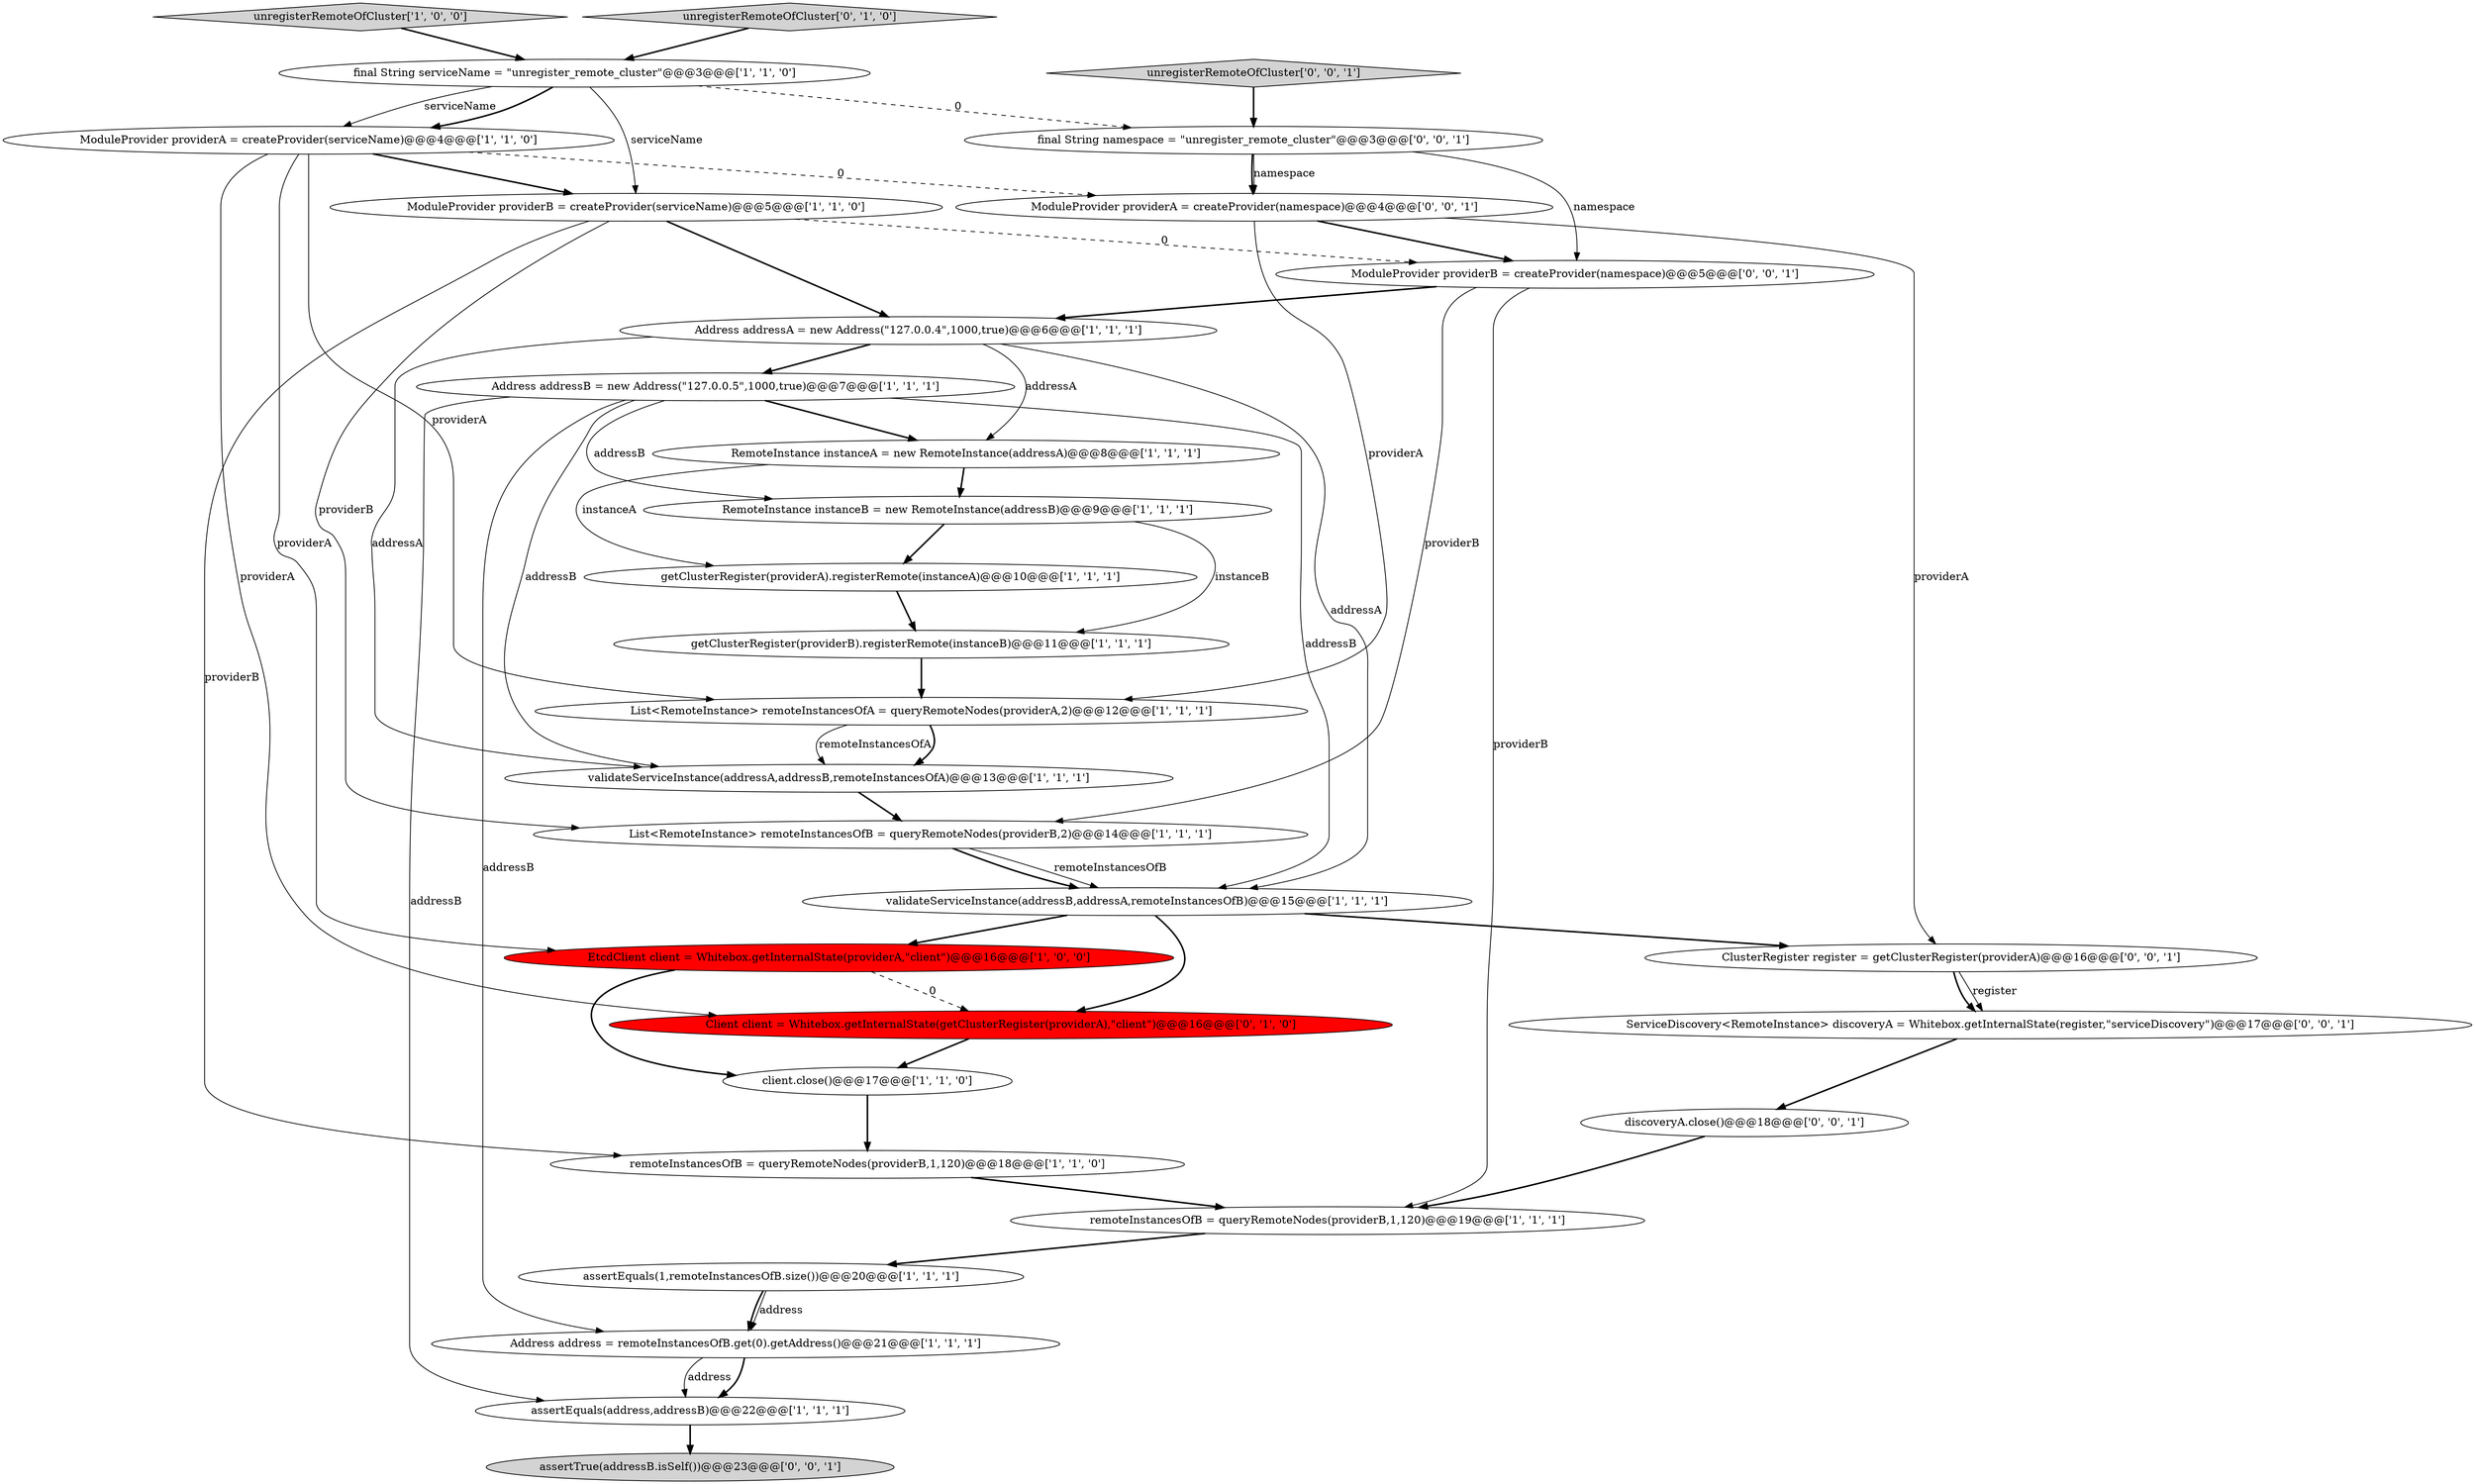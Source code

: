 digraph {
6 [style = filled, label = "client.close()@@@17@@@['1', '1', '0']", fillcolor = white, shape = ellipse image = "AAA0AAABBB1BBB"];
1 [style = filled, label = "getClusterRegister(providerB).registerRemote(instanceB)@@@11@@@['1', '1', '1']", fillcolor = white, shape = ellipse image = "AAA0AAABBB1BBB"];
13 [style = filled, label = "assertEquals(address,addressB)@@@22@@@['1', '1', '1']", fillcolor = white, shape = ellipse image = "AAA0AAABBB1BBB"];
4 [style = filled, label = "validateServiceInstance(addressB,addressA,remoteInstancesOfB)@@@15@@@['1', '1', '1']", fillcolor = white, shape = ellipse image = "AAA0AAABBB1BBB"];
8 [style = filled, label = "unregisterRemoteOfCluster['1', '0', '0']", fillcolor = lightgray, shape = diamond image = "AAA0AAABBB1BBB"];
0 [style = filled, label = "getClusterRegister(providerA).registerRemote(instanceA)@@@10@@@['1', '1', '1']", fillcolor = white, shape = ellipse image = "AAA0AAABBB1BBB"];
2 [style = filled, label = "Address addressA = new Address(\"127.0.0.4\",1000,true)@@@6@@@['1', '1', '1']", fillcolor = white, shape = ellipse image = "AAA0AAABBB1BBB"];
23 [style = filled, label = "ModuleProvider providerB = createProvider(namespace)@@@5@@@['0', '0', '1']", fillcolor = white, shape = ellipse image = "AAA0AAABBB3BBB"];
3 [style = filled, label = "remoteInstancesOfB = queryRemoteNodes(providerB,1,120)@@@18@@@['1', '1', '0']", fillcolor = white, shape = ellipse image = "AAA0AAABBB1BBB"];
18 [style = filled, label = "RemoteInstance instanceB = new RemoteInstance(addressB)@@@9@@@['1', '1', '1']", fillcolor = white, shape = ellipse image = "AAA0AAABBB1BBB"];
7 [style = filled, label = "validateServiceInstance(addressA,addressB,remoteInstancesOfA)@@@13@@@['1', '1', '1']", fillcolor = white, shape = ellipse image = "AAA0AAABBB1BBB"];
19 [style = filled, label = "List<RemoteInstance> remoteInstancesOfA = queryRemoteNodes(providerA,2)@@@12@@@['1', '1', '1']", fillcolor = white, shape = ellipse image = "AAA0AAABBB1BBB"];
9 [style = filled, label = "assertEquals(1,remoteInstancesOfB.size())@@@20@@@['1', '1', '1']", fillcolor = white, shape = ellipse image = "AAA0AAABBB1BBB"];
26 [style = filled, label = "ServiceDiscovery<RemoteInstance> discoveryA = Whitebox.getInternalState(register,\"serviceDiscovery\")@@@17@@@['0', '0', '1']", fillcolor = white, shape = ellipse image = "AAA0AAABBB3BBB"];
20 [style = filled, label = "Address addressB = new Address(\"127.0.0.5\",1000,true)@@@7@@@['1', '1', '1']", fillcolor = white, shape = ellipse image = "AAA0AAABBB1BBB"];
25 [style = filled, label = "assertTrue(addressB.isSelf())@@@23@@@['0', '0', '1']", fillcolor = lightgray, shape = ellipse image = "AAA0AAABBB3BBB"];
22 [style = filled, label = "unregisterRemoteOfCluster['0', '1', '0']", fillcolor = lightgray, shape = diamond image = "AAA0AAABBB2BBB"];
28 [style = filled, label = "ClusterRegister register = getClusterRegister(providerA)@@@16@@@['0', '0', '1']", fillcolor = white, shape = ellipse image = "AAA0AAABBB3BBB"];
15 [style = filled, label = "remoteInstancesOfB = queryRemoteNodes(providerB,1,120)@@@19@@@['1', '1', '1']", fillcolor = white, shape = ellipse image = "AAA0AAABBB1BBB"];
12 [style = filled, label = "Address address = remoteInstancesOfB.get(0).getAddress()@@@21@@@['1', '1', '1']", fillcolor = white, shape = ellipse image = "AAA0AAABBB1BBB"];
29 [style = filled, label = "ModuleProvider providerA = createProvider(namespace)@@@4@@@['0', '0', '1']", fillcolor = white, shape = ellipse image = "AAA0AAABBB3BBB"];
10 [style = filled, label = "RemoteInstance instanceA = new RemoteInstance(addressA)@@@8@@@['1', '1', '1']", fillcolor = white, shape = ellipse image = "AAA0AAABBB1BBB"];
5 [style = filled, label = "List<RemoteInstance> remoteInstancesOfB = queryRemoteNodes(providerB,2)@@@14@@@['1', '1', '1']", fillcolor = white, shape = ellipse image = "AAA0AAABBB1BBB"];
14 [style = filled, label = "final String serviceName = \"unregister_remote_cluster\"@@@3@@@['1', '1', '0']", fillcolor = white, shape = ellipse image = "AAA0AAABBB1BBB"];
30 [style = filled, label = "unregisterRemoteOfCluster['0', '0', '1']", fillcolor = lightgray, shape = diamond image = "AAA0AAABBB3BBB"];
16 [style = filled, label = "EtcdClient client = Whitebox.getInternalState(providerA,\"client\")@@@16@@@['1', '0', '0']", fillcolor = red, shape = ellipse image = "AAA1AAABBB1BBB"];
27 [style = filled, label = "final String namespace = \"unregister_remote_cluster\"@@@3@@@['0', '0', '1']", fillcolor = white, shape = ellipse image = "AAA0AAABBB3BBB"];
11 [style = filled, label = "ModuleProvider providerA = createProvider(serviceName)@@@4@@@['1', '1', '0']", fillcolor = white, shape = ellipse image = "AAA0AAABBB1BBB"];
24 [style = filled, label = "discoveryA.close()@@@18@@@['0', '0', '1']", fillcolor = white, shape = ellipse image = "AAA0AAABBB3BBB"];
21 [style = filled, label = "Client client = Whitebox.getInternalState(getClusterRegister(providerA),\"client\")@@@16@@@['0', '1', '0']", fillcolor = red, shape = ellipse image = "AAA1AAABBB2BBB"];
17 [style = filled, label = "ModuleProvider providerB = createProvider(serviceName)@@@5@@@['1', '1', '0']", fillcolor = white, shape = ellipse image = "AAA0AAABBB1BBB"];
13->25 [style = bold, label=""];
10->18 [style = bold, label=""];
6->3 [style = bold, label=""];
20->18 [style = solid, label="addressB"];
27->23 [style = solid, label="namespace"];
20->13 [style = solid, label="addressB"];
2->20 [style = bold, label=""];
2->4 [style = solid, label="addressA"];
2->7 [style = solid, label="addressA"];
20->4 [style = solid, label="addressB"];
21->6 [style = bold, label=""];
23->15 [style = solid, label="providerB"];
11->19 [style = solid, label="providerA"];
16->6 [style = bold, label=""];
30->27 [style = bold, label=""];
4->21 [style = bold, label=""];
11->29 [style = dashed, label="0"];
8->14 [style = bold, label=""];
10->0 [style = solid, label="instanceA"];
28->26 [style = bold, label=""];
3->15 [style = bold, label=""];
29->23 [style = bold, label=""];
26->24 [style = bold, label=""];
14->27 [style = dashed, label="0"];
16->21 [style = dashed, label="0"];
17->5 [style = solid, label="providerB"];
17->3 [style = solid, label="providerB"];
18->1 [style = solid, label="instanceB"];
9->12 [style = solid, label="address"];
19->7 [style = solid, label="remoteInstancesOfA"];
4->28 [style = bold, label=""];
20->10 [style = bold, label=""];
14->11 [style = solid, label="serviceName"];
29->19 [style = solid, label="providerA"];
23->5 [style = solid, label="providerB"];
11->21 [style = solid, label="providerA"];
12->13 [style = bold, label=""];
2->10 [style = solid, label="addressA"];
7->5 [style = bold, label=""];
20->7 [style = solid, label="addressB"];
17->2 [style = bold, label=""];
15->9 [style = bold, label=""];
11->16 [style = solid, label="providerA"];
0->1 [style = bold, label=""];
14->17 [style = solid, label="serviceName"];
5->4 [style = bold, label=""];
28->26 [style = solid, label="register"];
11->17 [style = bold, label=""];
29->28 [style = solid, label="providerA"];
9->12 [style = bold, label=""];
27->29 [style = solid, label="namespace"];
5->4 [style = solid, label="remoteInstancesOfB"];
12->13 [style = solid, label="address"];
27->29 [style = bold, label=""];
1->19 [style = bold, label=""];
22->14 [style = bold, label=""];
23->2 [style = bold, label=""];
17->23 [style = dashed, label="0"];
14->11 [style = bold, label=""];
19->7 [style = bold, label=""];
18->0 [style = bold, label=""];
4->16 [style = bold, label=""];
20->12 [style = solid, label="addressB"];
24->15 [style = bold, label=""];
}
